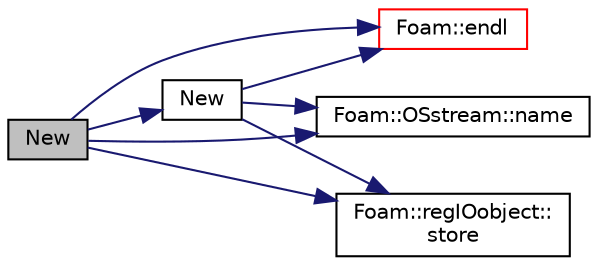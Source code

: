 digraph "New"
{
  bgcolor="transparent";
  edge [fontname="Helvetica",fontsize="10",labelfontname="Helvetica",labelfontsize="10"];
  node [fontname="Helvetica",fontsize="10",shape=record];
  rankdir="LR";
  Node1 [label="New",height=0.2,width=0.4,color="black", fillcolor="grey75", style="filled", fontcolor="black"];
  Node1 -> Node2 [color="midnightblue",fontsize="10",style="solid",fontname="Helvetica"];
  Node2 [label="Foam::endl",height=0.2,width=0.4,color="red",URL="$a10887.html#a2db8fe02a0d3909e9351bb4275b23ce4",tooltip="Add newline and flush stream. "];
  Node1 -> Node3 [color="midnightblue",fontsize="10",style="solid",fontname="Helvetica"];
  Node3 [label="Foam::OSstream::name",height=0.2,width=0.4,color="black",URL="$a01775.html#ab27acd1d200f0d245337451aa2f31517",tooltip="Return the name of the stream. "];
  Node1 -> Node4 [color="midnightblue",fontsize="10",style="solid",fontname="Helvetica"];
  Node4 [label="New",height=0.2,width=0.4,color="black",URL="$a01501.html#ab61cc2091ec1fd7e08e8948e84235a05"];
  Node4 -> Node2 [color="midnightblue",fontsize="10",style="solid",fontname="Helvetica"];
  Node4 -> Node3 [color="midnightblue",fontsize="10",style="solid",fontname="Helvetica"];
  Node4 -> Node5 [color="midnightblue",fontsize="10",style="solid",fontname="Helvetica"];
  Node5 [label="Foam::regIOobject::\lstore",height=0.2,width=0.4,color="black",URL="$a02200.html#af5d1fdcbfe78592afb590a4c244acf20",tooltip="Transfer ownership of this object to its registry. "];
  Node1 -> Node5 [color="midnightblue",fontsize="10",style="solid",fontname="Helvetica"];
}
